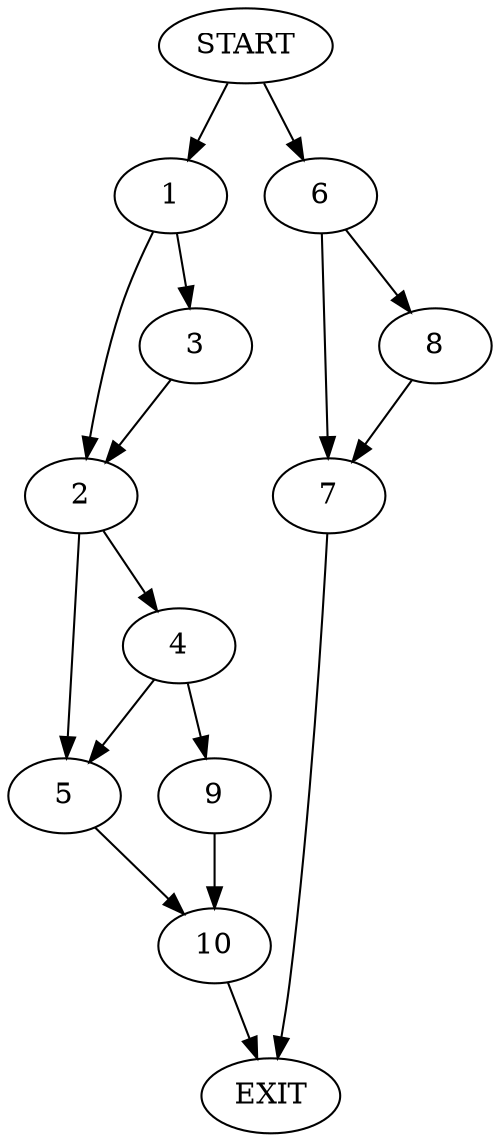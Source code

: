 digraph {
0 [label="START"]
11 [label="EXIT"]
0 -> 1
1 -> 2
1 -> 3
3 -> 2
2 -> 4
2 -> 5
0 -> 6
6 -> 7
6 -> 8
8 -> 7
7 -> 11
4 -> 9
4 -> 5
5 -> 10
9 -> 10
10 -> 11
}

